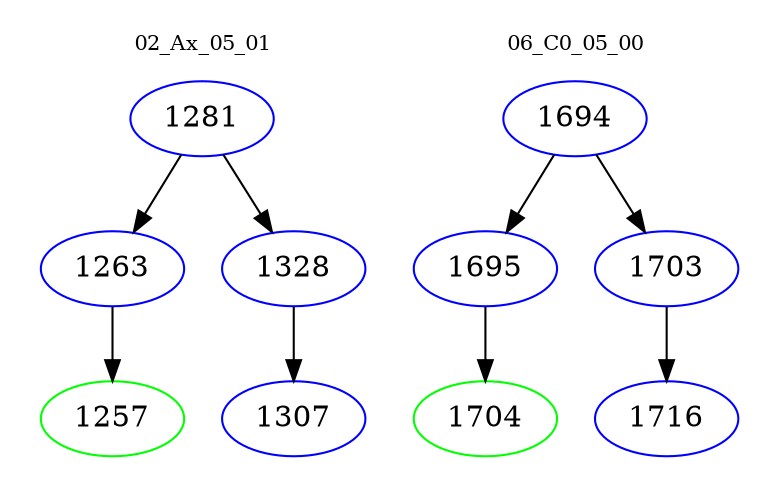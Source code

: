 digraph{
subgraph cluster_0 {
color = white
label = "02_Ax_05_01";
fontsize=10;
T0_1281 [label="1281", color="blue"]
T0_1281 -> T0_1263 [color="black"]
T0_1263 [label="1263", color="blue"]
T0_1263 -> T0_1257 [color="black"]
T0_1257 [label="1257", color="green"]
T0_1281 -> T0_1328 [color="black"]
T0_1328 [label="1328", color="blue"]
T0_1328 -> T0_1307 [color="black"]
T0_1307 [label="1307", color="blue"]
}
subgraph cluster_1 {
color = white
label = "06_C0_05_00";
fontsize=10;
T1_1694 [label="1694", color="blue"]
T1_1694 -> T1_1695 [color="black"]
T1_1695 [label="1695", color="blue"]
T1_1695 -> T1_1704 [color="black"]
T1_1704 [label="1704", color="green"]
T1_1694 -> T1_1703 [color="black"]
T1_1703 [label="1703", color="blue"]
T1_1703 -> T1_1716 [color="black"]
T1_1716 [label="1716", color="blue"]
}
}
